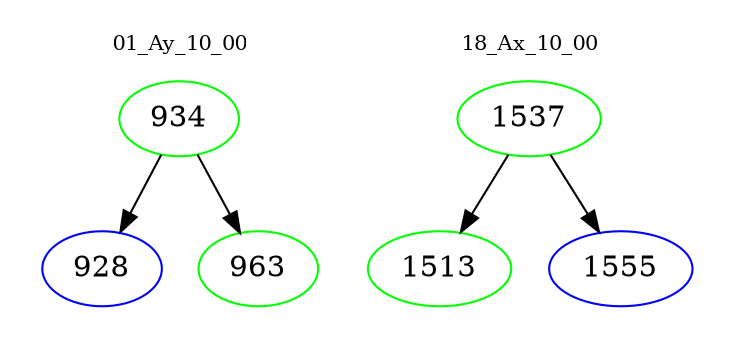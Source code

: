 digraph{
subgraph cluster_0 {
color = white
label = "01_Ay_10_00";
fontsize=10;
T0_934 [label="934", color="green"]
T0_934 -> T0_928 [color="black"]
T0_928 [label="928", color="blue"]
T0_934 -> T0_963 [color="black"]
T0_963 [label="963", color="green"]
}
subgraph cluster_1 {
color = white
label = "18_Ax_10_00";
fontsize=10;
T1_1537 [label="1537", color="green"]
T1_1537 -> T1_1513 [color="black"]
T1_1513 [label="1513", color="green"]
T1_1537 -> T1_1555 [color="black"]
T1_1555 [label="1555", color="blue"]
}
}
